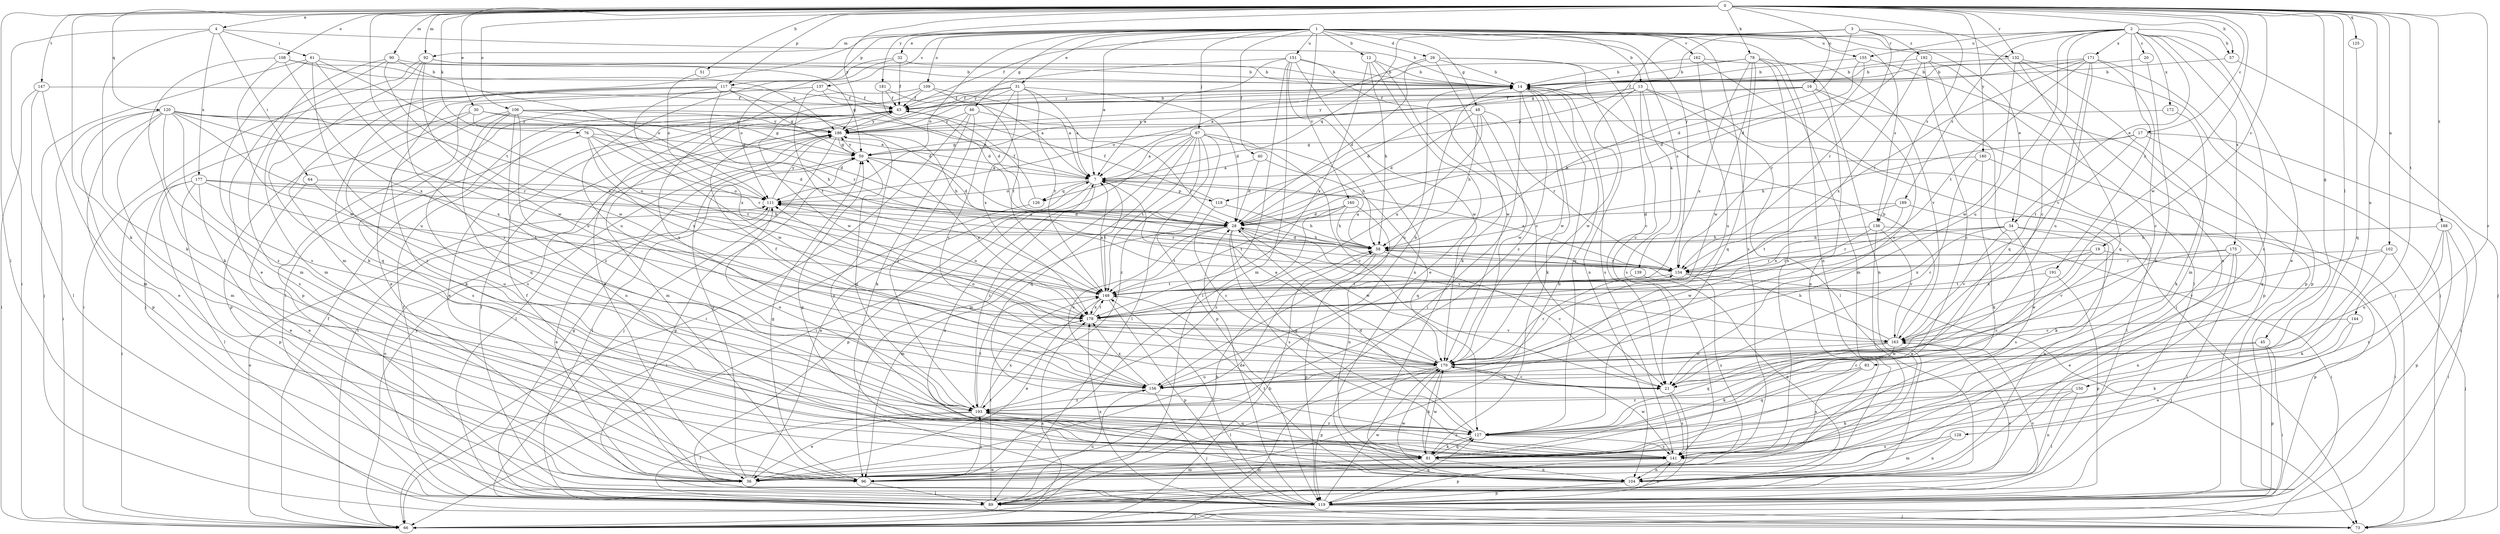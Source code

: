 strict digraph  {
0;
1;
2;
3;
4;
7;
12;
13;
14;
16;
17;
19;
20;
21;
26;
28;
30;
31;
32;
34;
36;
40;
43;
45;
46;
48;
50;
51;
57;
58;
61;
64;
66;
67;
73;
76;
78;
81;
83;
89;
90;
92;
96;
102;
104;
106;
108;
109;
111;
117;
118;
119;
120;
125;
126;
127;
128;
132;
134;
136;
137;
139;
141;
144;
147;
148;
150;
151;
155;
156;
160;
162;
163;
170;
171;
172;
175;
177;
178;
180;
181;
186;
188;
189;
191;
192;
193;
0 -> 4  [label=a];
0 -> 16  [label=c];
0 -> 17  [label=c];
0 -> 19  [label=c];
0 -> 30  [label=e];
0 -> 45  [label=g];
0 -> 51  [label=h];
0 -> 57  [label=h];
0 -> 76  [label=k];
0 -> 78  [label=k];
0 -> 81  [label=k];
0 -> 83  [label=l];
0 -> 89  [label=l];
0 -> 90  [label=m];
0 -> 92  [label=m];
0 -> 102  [label=n];
0 -> 106  [label=o];
0 -> 108  [label=o];
0 -> 117  [label=p];
0 -> 120  [label=q];
0 -> 125  [label=q];
0 -> 128  [label=r];
0 -> 132  [label=r];
0 -> 136  [label=s];
0 -> 144  [label=t];
0 -> 147  [label=t];
0 -> 148  [label=t];
0 -> 150  [label=u];
0 -> 170  [label=w];
0 -> 180  [label=y];
0 -> 181  [label=y];
0 -> 186  [label=y];
0 -> 188  [label=z];
1 -> 7  [label=a];
1 -> 12  [label=b];
1 -> 13  [label=b];
1 -> 26  [label=d];
1 -> 31  [label=e];
1 -> 32  [label=e];
1 -> 34  [label=e];
1 -> 40  [label=f];
1 -> 46  [label=g];
1 -> 48  [label=g];
1 -> 67  [label=j];
1 -> 92  [label=m];
1 -> 96  [label=m];
1 -> 104  [label=n];
1 -> 109  [label=o];
1 -> 111  [label=o];
1 -> 117  [label=p];
1 -> 132  [label=r];
1 -> 134  [label=r];
1 -> 136  [label=s];
1 -> 137  [label=s];
1 -> 139  [label=s];
1 -> 141  [label=s];
1 -> 151  [label=u];
1 -> 155  [label=u];
1 -> 160  [label=v];
1 -> 162  [label=v];
2 -> 20  [label=c];
2 -> 21  [label=c];
2 -> 28  [label=d];
2 -> 34  [label=e];
2 -> 36  [label=e];
2 -> 50  [label=g];
2 -> 57  [label=h];
2 -> 141  [label=s];
2 -> 155  [label=u];
2 -> 156  [label=u];
2 -> 171  [label=x];
2 -> 172  [label=x];
2 -> 175  [label=x];
2 -> 189  [label=z];
2 -> 191  [label=z];
3 -> 28  [label=d];
3 -> 43  [label=f];
3 -> 104  [label=n];
3 -> 118  [label=p];
3 -> 126  [label=q];
3 -> 134  [label=r];
3 -> 192  [label=z];
4 -> 14  [label=b];
4 -> 61  [label=i];
4 -> 64  [label=i];
4 -> 66  [label=i];
4 -> 81  [label=k];
4 -> 177  [label=x];
7 -> 111  [label=o];
7 -> 118  [label=p];
7 -> 119  [label=p];
7 -> 126  [label=q];
7 -> 148  [label=t];
7 -> 193  [label=z];
12 -> 14  [label=b];
12 -> 36  [label=e];
12 -> 58  [label=h];
12 -> 170  [label=w];
12 -> 178  [label=x];
13 -> 21  [label=c];
13 -> 28  [label=d];
13 -> 43  [label=f];
13 -> 73  [label=j];
13 -> 89  [label=l];
13 -> 141  [label=s];
13 -> 170  [label=w];
13 -> 186  [label=y];
14 -> 43  [label=f];
14 -> 66  [label=i];
14 -> 81  [label=k];
14 -> 127  [label=q];
14 -> 141  [label=s];
14 -> 156  [label=u];
14 -> 170  [label=w];
14 -> 193  [label=z];
16 -> 21  [label=c];
16 -> 36  [label=e];
16 -> 43  [label=f];
16 -> 58  [label=h];
16 -> 111  [label=o];
16 -> 119  [label=p];
17 -> 50  [label=g];
17 -> 58  [label=h];
17 -> 66  [label=i];
17 -> 127  [label=q];
17 -> 148  [label=t];
19 -> 119  [label=p];
19 -> 134  [label=r];
19 -> 170  [label=w];
19 -> 178  [label=x];
20 -> 14  [label=b];
20 -> 81  [label=k];
21 -> 89  [label=l];
21 -> 141  [label=s];
26 -> 7  [label=a];
26 -> 14  [label=b];
26 -> 21  [label=c];
26 -> 28  [label=d];
26 -> 81  [label=k];
26 -> 104  [label=n];
28 -> 58  [label=h];
28 -> 96  [label=m];
28 -> 111  [label=o];
28 -> 127  [label=q];
28 -> 141  [label=s];
28 -> 148  [label=t];
28 -> 156  [label=u];
28 -> 163  [label=v];
28 -> 170  [label=w];
30 -> 7  [label=a];
30 -> 119  [label=p];
30 -> 170  [label=w];
30 -> 186  [label=y];
30 -> 193  [label=z];
31 -> 7  [label=a];
31 -> 21  [label=c];
31 -> 28  [label=d];
31 -> 36  [label=e];
31 -> 43  [label=f];
31 -> 89  [label=l];
31 -> 148  [label=t];
31 -> 178  [label=x];
32 -> 14  [label=b];
32 -> 43  [label=f];
32 -> 111  [label=o];
32 -> 156  [label=u];
34 -> 58  [label=h];
34 -> 66  [label=i];
34 -> 104  [label=n];
34 -> 134  [label=r];
34 -> 141  [label=s];
34 -> 163  [label=v];
34 -> 178  [label=x];
36 -> 7  [label=a];
36 -> 14  [label=b];
36 -> 43  [label=f];
36 -> 186  [label=y];
40 -> 7  [label=a];
40 -> 28  [label=d];
40 -> 127  [label=q];
43 -> 14  [label=b];
43 -> 36  [label=e];
43 -> 96  [label=m];
43 -> 186  [label=y];
45 -> 21  [label=c];
45 -> 66  [label=i];
45 -> 119  [label=p];
45 -> 170  [label=w];
46 -> 66  [label=i];
46 -> 81  [label=k];
46 -> 134  [label=r];
46 -> 186  [label=y];
46 -> 193  [label=z];
48 -> 28  [label=d];
48 -> 58  [label=h];
48 -> 134  [label=r];
48 -> 170  [label=w];
48 -> 178  [label=x];
48 -> 186  [label=y];
50 -> 7  [label=a];
50 -> 28  [label=d];
50 -> 89  [label=l];
50 -> 178  [label=x];
50 -> 186  [label=y];
51 -> 111  [label=o];
57 -> 14  [label=b];
57 -> 73  [label=j];
58 -> 7  [label=a];
58 -> 21  [label=c];
58 -> 28  [label=d];
58 -> 36  [label=e];
58 -> 119  [label=p];
58 -> 134  [label=r];
61 -> 14  [label=b];
61 -> 73  [label=j];
61 -> 141  [label=s];
61 -> 156  [label=u];
61 -> 170  [label=w];
61 -> 178  [label=x];
64 -> 36  [label=e];
64 -> 111  [label=o];
64 -> 156  [label=u];
66 -> 43  [label=f];
66 -> 58  [label=h];
66 -> 111  [label=o];
66 -> 178  [label=x];
66 -> 186  [label=y];
67 -> 7  [label=a];
67 -> 21  [label=c];
67 -> 50  [label=g];
67 -> 58  [label=h];
67 -> 66  [label=i];
67 -> 89  [label=l];
67 -> 96  [label=m];
67 -> 119  [label=p];
67 -> 127  [label=q];
67 -> 148  [label=t];
67 -> 193  [label=z];
76 -> 28  [label=d];
76 -> 50  [label=g];
76 -> 134  [label=r];
76 -> 141  [label=s];
76 -> 148  [label=t];
76 -> 178  [label=x];
78 -> 14  [label=b];
78 -> 96  [label=m];
78 -> 104  [label=n];
78 -> 127  [label=q];
78 -> 141  [label=s];
78 -> 170  [label=w];
78 -> 178  [label=x];
78 -> 186  [label=y];
81 -> 36  [label=e];
81 -> 96  [label=m];
81 -> 104  [label=n];
81 -> 127  [label=q];
81 -> 170  [label=w];
83 -> 127  [label=q];
83 -> 141  [label=s];
83 -> 156  [label=u];
89 -> 43  [label=f];
89 -> 50  [label=g];
89 -> 58  [label=h];
89 -> 111  [label=o];
89 -> 148  [label=t];
89 -> 156  [label=u];
89 -> 163  [label=v];
90 -> 14  [label=b];
90 -> 36  [label=e];
90 -> 96  [label=m];
90 -> 111  [label=o];
90 -> 170  [label=w];
92 -> 14  [label=b];
92 -> 50  [label=g];
92 -> 81  [label=k];
92 -> 96  [label=m];
92 -> 156  [label=u];
92 -> 193  [label=z];
96 -> 50  [label=g];
96 -> 89  [label=l];
96 -> 193  [label=z];
102 -> 73  [label=j];
102 -> 81  [label=k];
102 -> 134  [label=r];
102 -> 163  [label=v];
104 -> 7  [label=a];
104 -> 119  [label=p];
104 -> 148  [label=t];
104 -> 170  [label=w];
106 -> 7  [label=a];
106 -> 28  [label=d];
106 -> 81  [label=k];
106 -> 104  [label=n];
106 -> 127  [label=q];
106 -> 141  [label=s];
106 -> 186  [label=y];
106 -> 193  [label=z];
108 -> 14  [label=b];
108 -> 81  [label=k];
108 -> 170  [label=w];
108 -> 178  [label=x];
108 -> 186  [label=y];
109 -> 7  [label=a];
109 -> 43  [label=f];
109 -> 148  [label=t];
109 -> 156  [label=u];
109 -> 170  [label=w];
111 -> 28  [label=d];
111 -> 36  [label=e];
111 -> 134  [label=r];
111 -> 186  [label=y];
117 -> 28  [label=d];
117 -> 43  [label=f];
117 -> 50  [label=g];
117 -> 66  [label=i];
117 -> 73  [label=j];
117 -> 127  [label=q];
117 -> 134  [label=r];
117 -> 178  [label=x];
118 -> 21  [label=c];
118 -> 43  [label=f];
118 -> 58  [label=h];
119 -> 28  [label=d];
119 -> 43  [label=f];
119 -> 50  [label=g];
119 -> 66  [label=i];
119 -> 73  [label=j];
119 -> 127  [label=q];
119 -> 141  [label=s];
119 -> 148  [label=t];
119 -> 163  [label=v];
119 -> 170  [label=w];
119 -> 178  [label=x];
120 -> 36  [label=e];
120 -> 50  [label=g];
120 -> 58  [label=h];
120 -> 66  [label=i];
120 -> 96  [label=m];
120 -> 119  [label=p];
120 -> 134  [label=r];
120 -> 141  [label=s];
120 -> 178  [label=x];
120 -> 186  [label=y];
120 -> 193  [label=z];
125 -> 127  [label=q];
126 -> 43  [label=f];
126 -> 66  [label=i];
127 -> 28  [label=d];
127 -> 81  [label=k];
127 -> 141  [label=s];
127 -> 193  [label=z];
128 -> 96  [label=m];
128 -> 104  [label=n];
128 -> 141  [label=s];
132 -> 14  [label=b];
132 -> 96  [label=m];
132 -> 119  [label=p];
132 -> 127  [label=q];
132 -> 170  [label=w];
134 -> 7  [label=a];
134 -> 73  [label=j];
134 -> 141  [label=s];
134 -> 148  [label=t];
136 -> 36  [label=e];
136 -> 58  [label=h];
136 -> 66  [label=i];
136 -> 163  [label=v];
136 -> 170  [label=w];
137 -> 28  [label=d];
137 -> 36  [label=e];
137 -> 43  [label=f];
137 -> 119  [label=p];
137 -> 148  [label=t];
139 -> 104  [label=n];
139 -> 148  [label=t];
141 -> 50  [label=g];
141 -> 96  [label=m];
141 -> 104  [label=n];
141 -> 119  [label=p];
141 -> 170  [label=w];
141 -> 186  [label=y];
141 -> 193  [label=z];
144 -> 36  [label=e];
144 -> 81  [label=k];
144 -> 163  [label=v];
147 -> 43  [label=f];
147 -> 66  [label=i];
147 -> 89  [label=l];
147 -> 96  [label=m];
148 -> 7  [label=a];
148 -> 36  [label=e];
148 -> 119  [label=p];
148 -> 178  [label=x];
150 -> 81  [label=k];
150 -> 89  [label=l];
150 -> 104  [label=n];
150 -> 193  [label=z];
151 -> 7  [label=a];
151 -> 14  [label=b];
151 -> 21  [label=c];
151 -> 66  [label=i];
151 -> 96  [label=m];
151 -> 104  [label=n];
151 -> 170  [label=w];
151 -> 186  [label=y];
155 -> 14  [label=b];
155 -> 28  [label=d];
155 -> 119  [label=p];
155 -> 134  [label=r];
156 -> 14  [label=b];
156 -> 43  [label=f];
156 -> 73  [label=j];
156 -> 178  [label=x];
156 -> 193  [label=z];
160 -> 28  [label=d];
160 -> 58  [label=h];
160 -> 104  [label=n];
160 -> 148  [label=t];
160 -> 193  [label=z];
162 -> 14  [label=b];
162 -> 73  [label=j];
162 -> 156  [label=u];
162 -> 163  [label=v];
163 -> 14  [label=b];
163 -> 58  [label=h];
163 -> 81  [label=k];
163 -> 127  [label=q];
163 -> 170  [label=w];
170 -> 7  [label=a];
170 -> 21  [label=c];
170 -> 81  [label=k];
170 -> 89  [label=l];
170 -> 111  [label=o];
170 -> 119  [label=p];
170 -> 134  [label=r];
170 -> 156  [label=u];
171 -> 14  [label=b];
171 -> 21  [label=c];
171 -> 43  [label=f];
171 -> 73  [label=j];
171 -> 134  [label=r];
171 -> 148  [label=t];
171 -> 156  [label=u];
171 -> 163  [label=v];
172 -> 81  [label=k];
172 -> 186  [label=y];
175 -> 36  [label=e];
175 -> 89  [label=l];
175 -> 104  [label=n];
175 -> 134  [label=r];
175 -> 163  [label=v];
177 -> 36  [label=e];
177 -> 58  [label=h];
177 -> 66  [label=i];
177 -> 89  [label=l];
177 -> 111  [label=o];
177 -> 119  [label=p];
177 -> 148  [label=t];
178 -> 111  [label=o];
178 -> 148  [label=t];
178 -> 163  [label=v];
180 -> 7  [label=a];
180 -> 21  [label=c];
180 -> 81  [label=k];
180 -> 89  [label=l];
181 -> 7  [label=a];
181 -> 28  [label=d];
181 -> 43  [label=f];
186 -> 50  [label=g];
186 -> 58  [label=h];
186 -> 66  [label=i];
186 -> 73  [label=j];
186 -> 89  [label=l];
188 -> 58  [label=h];
188 -> 66  [label=i];
188 -> 119  [label=p];
188 -> 141  [label=s];
188 -> 156  [label=u];
189 -> 28  [label=d];
189 -> 81  [label=k];
189 -> 148  [label=t];
189 -> 178  [label=x];
191 -> 21  [label=c];
191 -> 119  [label=p];
191 -> 148  [label=t];
192 -> 14  [label=b];
192 -> 89  [label=l];
192 -> 127  [label=q];
192 -> 178  [label=x];
192 -> 193  [label=z];
193 -> 36  [label=e];
193 -> 50  [label=g];
193 -> 89  [label=l];
193 -> 104  [label=n];
193 -> 111  [label=o];
193 -> 127  [label=q];
193 -> 148  [label=t];
193 -> 178  [label=x];
}
